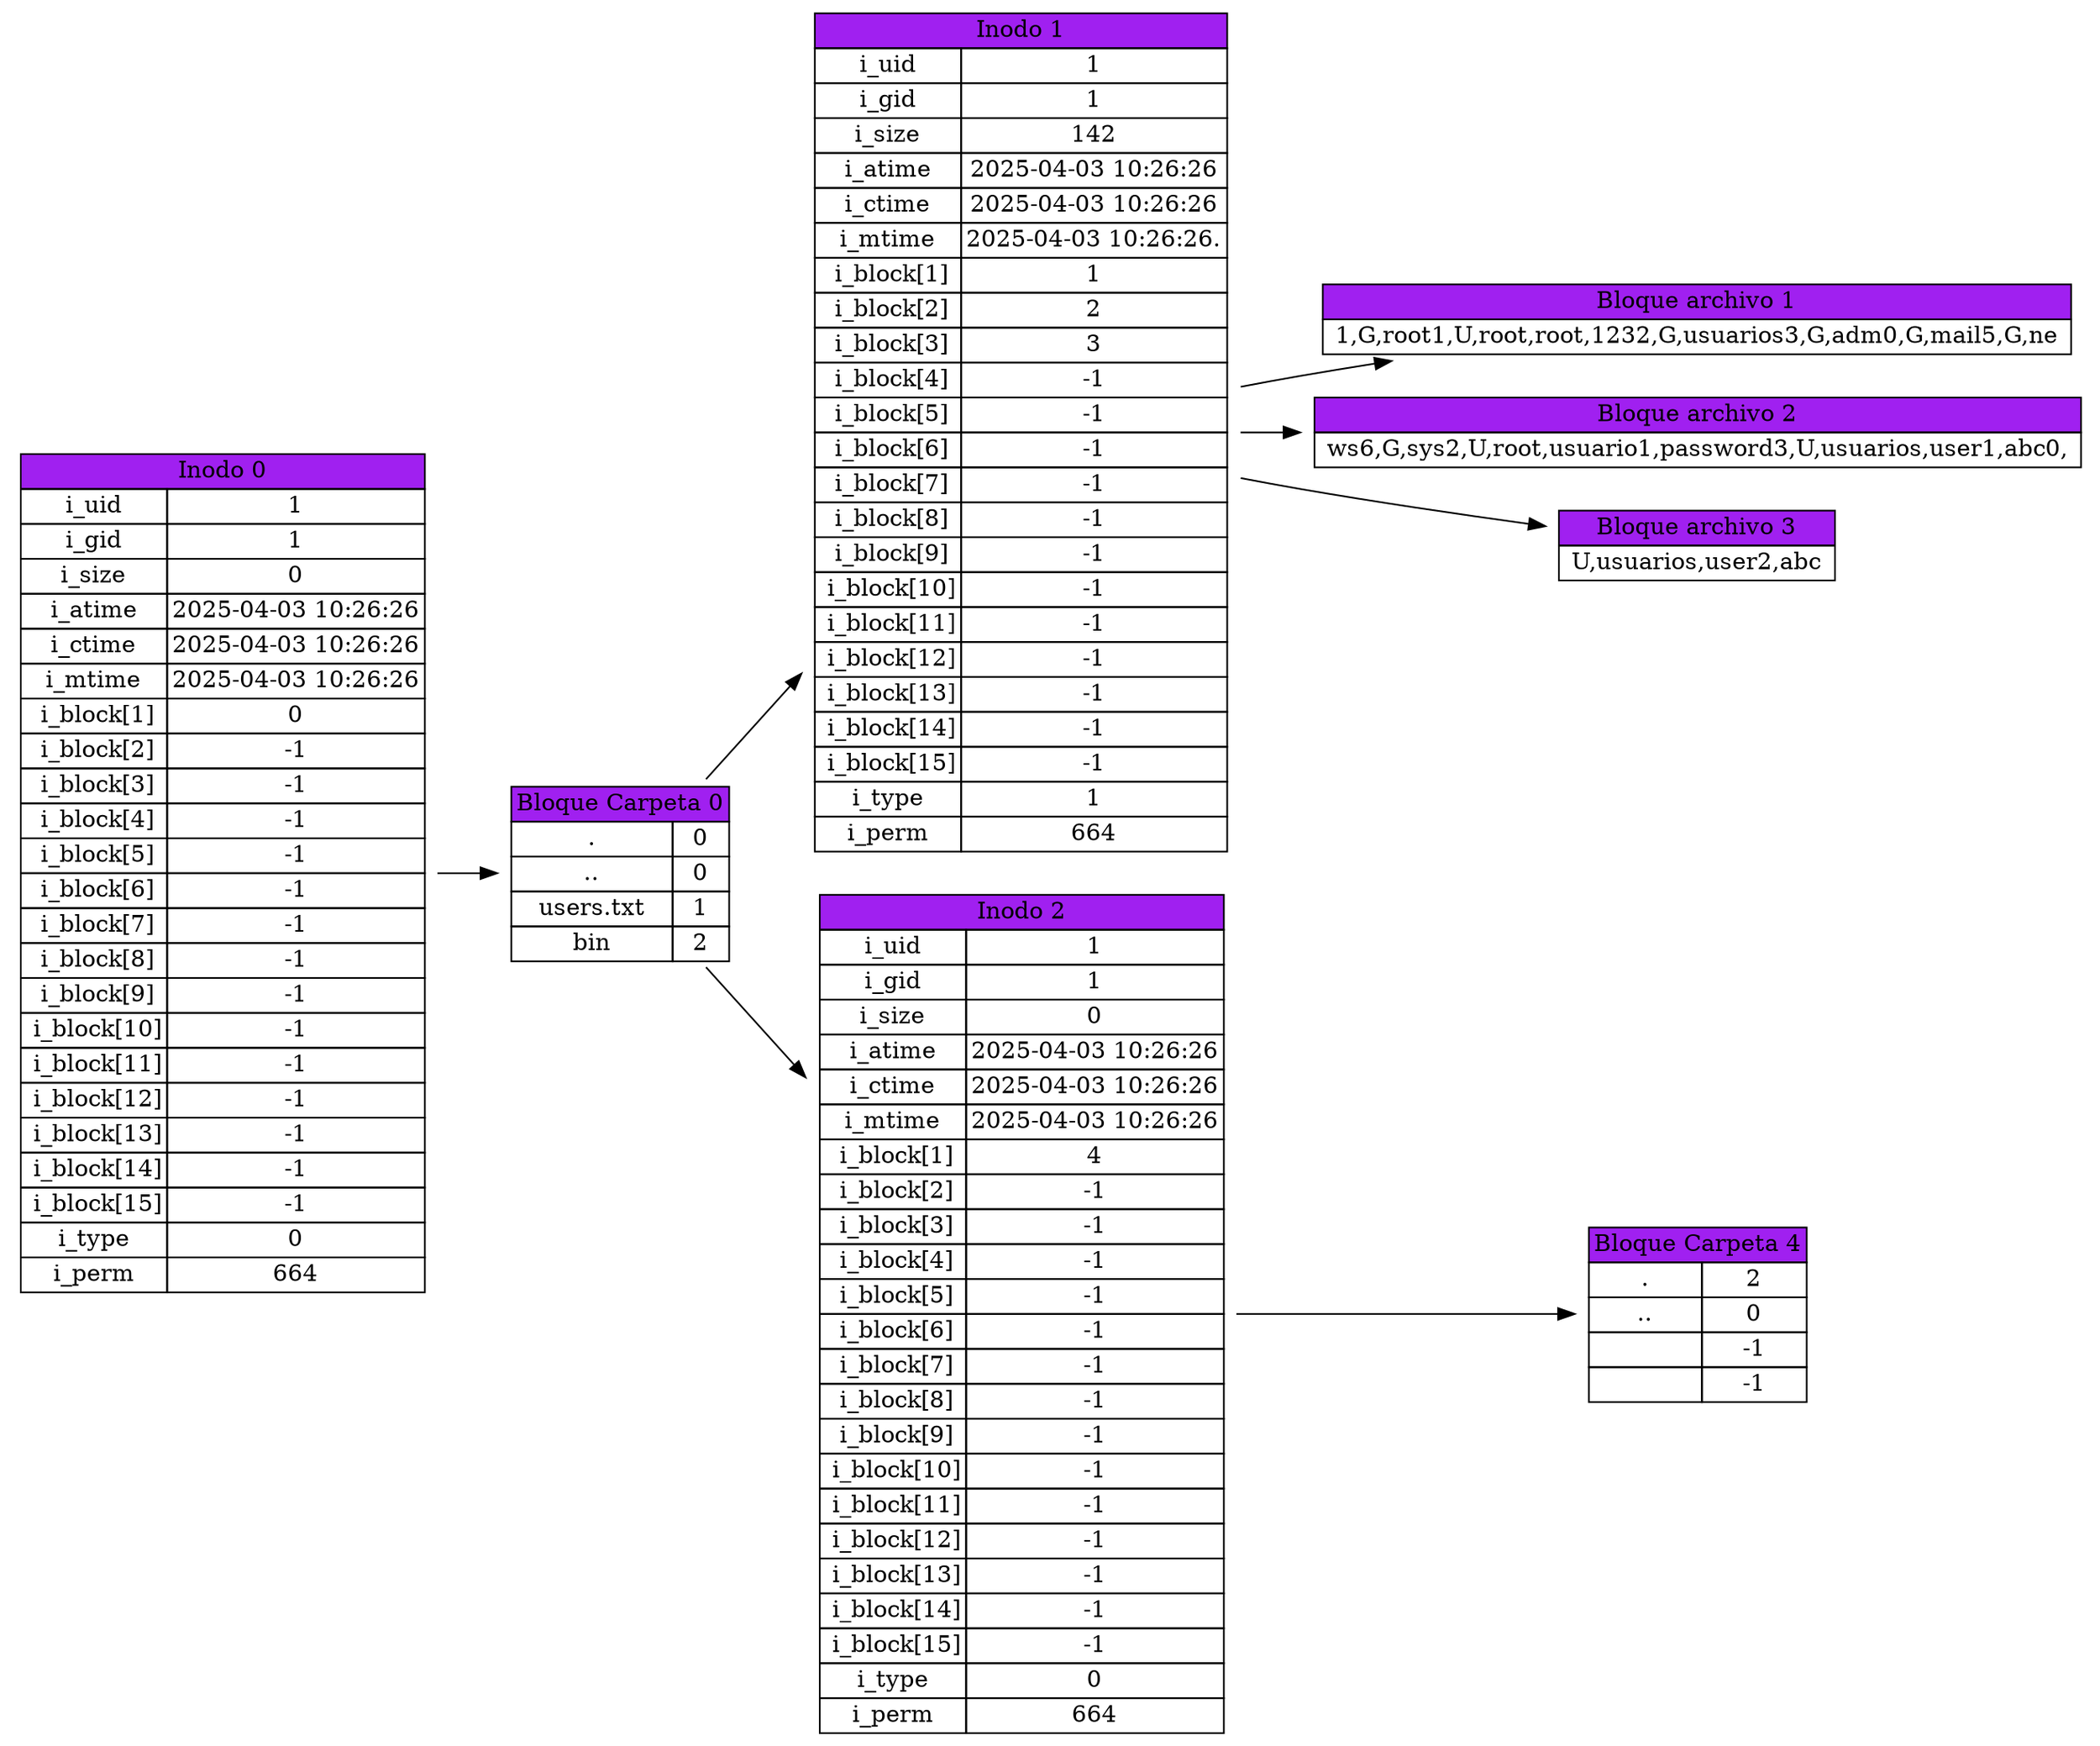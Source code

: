 digraph {
	node [shape=plaintext]
	rankdir=LR
	tabla0[label=<
		<TABLE BORDER="0" CELLBORDER="1" CELLSPACING="0">
			<TR><TD bgcolor="purple" COLSPAN="2">Inodo 0</TD></TR>
			<TR><TD> i_uid </TD><TD>1</TD></TR>
			<TR><TD> i_gid </TD><TD>1</TD></TR>
			<TR><TD> i_size </TD><TD>0</TD></TR>
			<TR><TD> i_atime </TD><TD>2025-04-03 10:26:26</TD></TR>
			<TR><TD> i_ctime </TD><TD>2025-04-03 10:26:26</TD></TR>
			<TR><TD> i_mtime </TD><TD>2025-04-03 10:26:26</TD></TR>
			<TR><TD> i_block[1]</TD><TD>0</TD></TR>
			<TR><TD> i_block[2]</TD><TD>-1</TD></TR>
			<TR><TD> i_block[3]</TD><TD>-1</TD></TR>
			<TR><TD> i_block[4]</TD><TD>-1</TD></TR>
			<TR><TD> i_block[5]</TD><TD>-1</TD></TR>
			<TR><TD> i_block[6]</TD><TD>-1</TD></TR>
			<TR><TD> i_block[7]</TD><TD>-1</TD></TR>
			<TR><TD> i_block[8]</TD><TD>-1</TD></TR>
			<TR><TD> i_block[9]</TD><TD>-1</TD></TR>
			<TR><TD> i_block[10]</TD><TD>-1</TD></TR>
			<TR><TD> i_block[11]</TD><TD>-1</TD></TR>
			<TR><TD> i_block[12]</TD><TD>-1</TD></TR>
			<TR><TD> i_block[13]</TD><TD>-1</TD></TR>
			<TR><TD> i_block[14]</TD><TD>-1</TD></TR>
			<TR><TD> i_block[15]</TD><TD>-1</TD></TR>
			<TR><TD> i_type </TD><TD>0</TD></TR>
			<TR><TD> i_perm </TD><TD>664</TD></TR>
		</TABLE>
	>]
	bloque0[label=<
	<TABLE BORDER="0" CELLBORDER="1" CELLSPACING="0">
		<TR><TD bgcolor="purple" COLSPAN="2">Bloque Carpeta 0</TD></TR>
		<TR><TD> . </TD><TD>0</TD></TR>
		<TR><TD> .. </TD><TD>0</TD></TR>
		<TR><TD> users.txt </TD><TD>1</TD></TR>
		<TR><TD> bin </TD><TD>2</TD></TR>
	</TABLE>
	>]
tabla0->bloque0	tabla1[label=<
		<TABLE BORDER="0" CELLBORDER="1" CELLSPACING="0">
			<TR><TD bgcolor="purple" COLSPAN="2">Inodo 1</TD></TR>
			<TR><TD> i_uid </TD><TD>1</TD></TR>
			<TR><TD> i_gid </TD><TD>1</TD></TR>
			<TR><TD> i_size </TD><TD>142</TD></TR>
			<TR><TD> i_atime </TD><TD>2025-04-03 10:26:26</TD></TR>
			<TR><TD> i_ctime </TD><TD>2025-04-03 10:26:26</TD></TR>
			<TR><TD> i_mtime </TD><TD>2025-04-03 10:26:26.</TD></TR>
			<TR><TD> i_block[1]</TD><TD>1</TD></TR>
			<TR><TD> i_block[2]</TD><TD>2</TD></TR>
			<TR><TD> i_block[3]</TD><TD>3</TD></TR>
			<TR><TD> i_block[4]</TD><TD>-1</TD></TR>
			<TR><TD> i_block[5]</TD><TD>-1</TD></TR>
			<TR><TD> i_block[6]</TD><TD>-1</TD></TR>
			<TR><TD> i_block[7]</TD><TD>-1</TD></TR>
			<TR><TD> i_block[8]</TD><TD>-1</TD></TR>
			<TR><TD> i_block[9]</TD><TD>-1</TD></TR>
			<TR><TD> i_block[10]</TD><TD>-1</TD></TR>
			<TR><TD> i_block[11]</TD><TD>-1</TD></TR>
			<TR><TD> i_block[12]</TD><TD>-1</TD></TR>
			<TR><TD> i_block[13]</TD><TD>-1</TD></TR>
			<TR><TD> i_block[14]</TD><TD>-1</TD></TR>
			<TR><TD> i_block[15]</TD><TD>-1</TD></TR>
			<TR><TD> i_type </TD><TD>1</TD></TR>
			<TR><TD> i_perm </TD><TD>664</TD></TR>
		</TABLE>
	>]
bloque0->tabla1
	bloque1[label=<
	<TABLE BORDER="0" CELLBORDER="1" CELLSPACING="0">
		<TR><TD bgcolor="purple" COLSPAN="2">Bloque archivo 1</TD></TR>
		<TR><TD COLSPAN="2"> 1,G,root
1,U,root,root,123
2,G,usuarios
3,G,adm
0,G,mail
5,G,ne </TD></TR>
	</TABLE>
	>]
tabla1->bloque1
	bloque2[label=<
	<TABLE BORDER="0" CELLBORDER="1" CELLSPACING="0">
		<TR><TD bgcolor="purple" COLSPAN="2">Bloque archivo 2</TD></TR>
		<TR><TD COLSPAN="2"> ws
6,G,sys
2,U,root,usuario1,password
3,U,usuarios,user1,abc
0, </TD></TR>
	</TABLE>
	>]
tabla1->bloque2
	bloque3[label=<
	<TABLE BORDER="0" CELLBORDER="1" CELLSPACING="0">
		<TR><TD bgcolor="purple" COLSPAN="2">Bloque archivo 3</TD></TR>
		<TR><TD COLSPAN="2"> U,usuarios,user2,abc
 </TD></TR>
	</TABLE>
	>]
tabla1->bloque3
	tabla2[label=<
		<TABLE BORDER="0" CELLBORDER="1" CELLSPACING="0">
			<TR><TD bgcolor="purple" COLSPAN="2">Inodo 2</TD></TR>
			<TR><TD> i_uid </TD><TD>1</TD></TR>
			<TR><TD> i_gid </TD><TD>1</TD></TR>
			<TR><TD> i_size </TD><TD>0</TD></TR>
			<TR><TD> i_atime </TD><TD>2025-04-03 10:26:26</TD></TR>
			<TR><TD> i_ctime </TD><TD>2025-04-03 10:26:26</TD></TR>
			<TR><TD> i_mtime </TD><TD>2025-04-03 10:26:26</TD></TR>
			<TR><TD> i_block[1]</TD><TD>4</TD></TR>
			<TR><TD> i_block[2]</TD><TD>-1</TD></TR>
			<TR><TD> i_block[3]</TD><TD>-1</TD></TR>
			<TR><TD> i_block[4]</TD><TD>-1</TD></TR>
			<TR><TD> i_block[5]</TD><TD>-1</TD></TR>
			<TR><TD> i_block[6]</TD><TD>-1</TD></TR>
			<TR><TD> i_block[7]</TD><TD>-1</TD></TR>
			<TR><TD> i_block[8]</TD><TD>-1</TD></TR>
			<TR><TD> i_block[9]</TD><TD>-1</TD></TR>
			<TR><TD> i_block[10]</TD><TD>-1</TD></TR>
			<TR><TD> i_block[11]</TD><TD>-1</TD></TR>
			<TR><TD> i_block[12]</TD><TD>-1</TD></TR>
			<TR><TD> i_block[13]</TD><TD>-1</TD></TR>
			<TR><TD> i_block[14]</TD><TD>-1</TD></TR>
			<TR><TD> i_block[15]</TD><TD>-1</TD></TR>
			<TR><TD> i_type </TD><TD>0</TD></TR>
			<TR><TD> i_perm </TD><TD>664</TD></TR>
		</TABLE>
	>]
bloque0->tabla2
	bloque4[label=<
	<TABLE BORDER="0" CELLBORDER="1" CELLSPACING="0">
		<TR><TD bgcolor="purple" COLSPAN="2">Bloque Carpeta 4</TD></TR>
		<TR><TD> . </TD><TD>2</TD></TR>
		<TR><TD> .. </TD><TD>0</TD></TR>
		<TR><TD>  </TD><TD>-1</TD></TR>
		<TR><TD>  </TD><TD>-1</TD></TR>
	</TABLE>
	>]
tabla2->bloque4}
